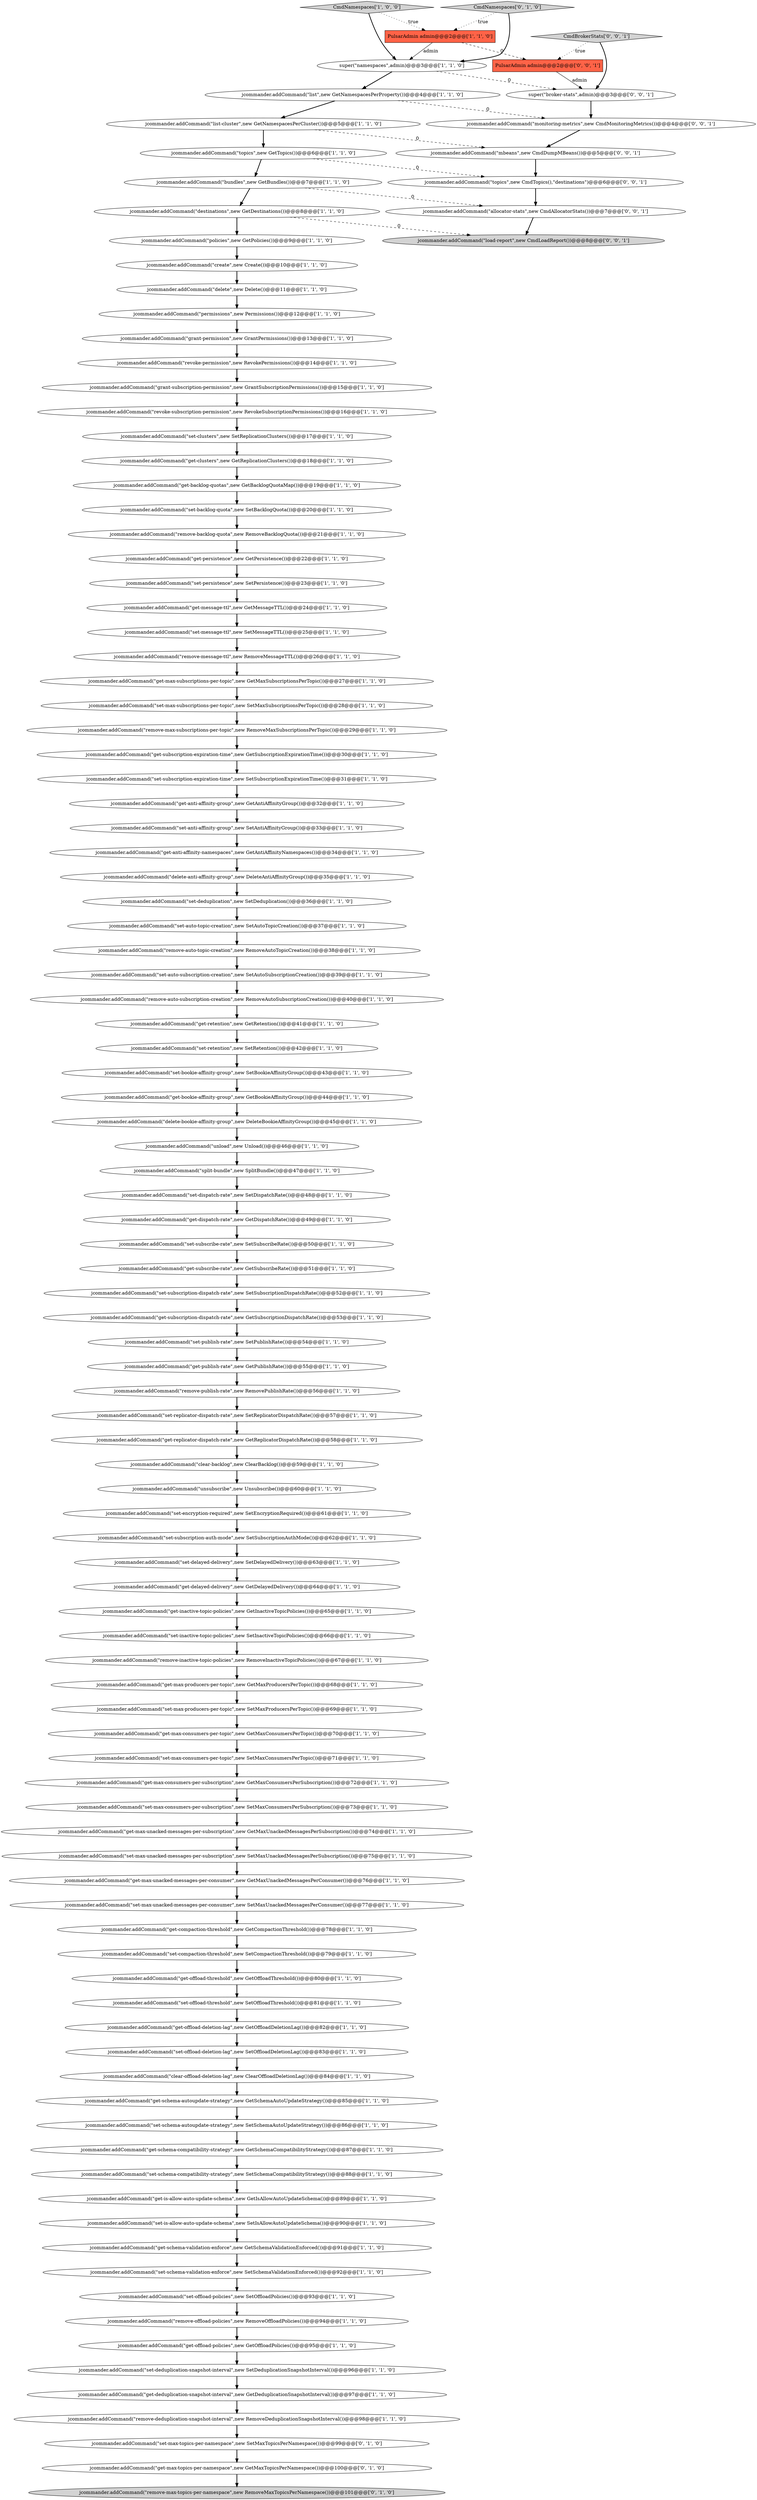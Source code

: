 digraph {
50 [style = filled, label = "jcommander.addCommand(\"destinations\",new GetDestinations())@@@8@@@['1', '1', '0']", fillcolor = white, shape = ellipse image = "AAA0AAABBB1BBB"];
69 [style = filled, label = "jcommander.addCommand(\"set-clusters\",new SetReplicationClusters())@@@17@@@['1', '1', '0']", fillcolor = white, shape = ellipse image = "AAA0AAABBB1BBB"];
77 [style = filled, label = "jcommander.addCommand(\"unsubscribe\",new Unsubscribe())@@@60@@@['1', '1', '0']", fillcolor = white, shape = ellipse image = "AAA0AAABBB1BBB"];
90 [style = filled, label = "jcommander.addCommand(\"get-replicator-dispatch-rate\",new GetReplicatorDispatchRate())@@@58@@@['1', '1', '0']", fillcolor = white, shape = ellipse image = "AAA0AAABBB1BBB"];
97 [style = filled, label = "jcommander.addCommand(\"set-max-subscriptions-per-topic\",new SetMaxSubscriptionsPerTopic())@@@28@@@['1', '1', '0']", fillcolor = white, shape = ellipse image = "AAA0AAABBB1BBB"];
89 [style = filled, label = "jcommander.addCommand(\"set-message-ttl\",new SetMessageTTL())@@@25@@@['1', '1', '0']", fillcolor = white, shape = ellipse image = "AAA0AAABBB1BBB"];
94 [style = filled, label = "jcommander.addCommand(\"list-cluster\",new GetNamespacesPerCluster())@@@5@@@['1', '1', '0']", fillcolor = white, shape = ellipse image = "AAA0AAABBB1BBB"];
42 [style = filled, label = "jcommander.addCommand(\"get-schema-compatibility-strategy\",new GetSchemaCompatibilityStrategy())@@@87@@@['1', '1', '0']", fillcolor = white, shape = ellipse image = "AAA0AAABBB1BBB"];
87 [style = filled, label = "jcommander.addCommand(\"get-max-consumers-per-subscription\",new GetMaxConsumersPerSubscription())@@@72@@@['1', '1', '0']", fillcolor = white, shape = ellipse image = "AAA0AAABBB1BBB"];
52 [style = filled, label = "jcommander.addCommand(\"topics\",new GetTopics())@@@6@@@['1', '1', '0']", fillcolor = white, shape = ellipse image = "AAA0AAABBB1BBB"];
100 [style = filled, label = "jcommander.addCommand(\"set-max-topics-per-namespace\",new SetMaxTopicsPerNamespace())@@@99@@@['0', '1', '0']", fillcolor = white, shape = ellipse image = "AAA1AAABBB2BBB"];
72 [style = filled, label = "jcommander.addCommand(\"get-max-producers-per-topic\",new GetMaxProducersPerTopic())@@@68@@@['1', '1', '0']", fillcolor = white, shape = ellipse image = "AAA0AAABBB1BBB"];
34 [style = filled, label = "jcommander.addCommand(\"get-anti-affinity-namespaces\",new GetAntiAffinityNamespaces())@@@34@@@['1', '1', '0']", fillcolor = white, shape = ellipse image = "AAA0AAABBB1BBB"];
53 [style = filled, label = "jcommander.addCommand(\"set-deduplication-snapshot-interval\",new SetDeduplicationSnapshotInterval())@@@96@@@['1', '1', '0']", fillcolor = white, shape = ellipse image = "AAA0AAABBB1BBB"];
35 [style = filled, label = "jcommander.addCommand(\"split-bundle\",new SplitBundle())@@@47@@@['1', '1', '0']", fillcolor = white, shape = ellipse image = "AAA0AAABBB1BBB"];
39 [style = filled, label = "jcommander.addCommand(\"get-schema-validation-enforce\",new GetSchemaValidationEnforced())@@@91@@@['1', '1', '0']", fillcolor = white, shape = ellipse image = "AAA0AAABBB1BBB"];
73 [style = filled, label = "jcommander.addCommand(\"get-bookie-affinity-group\",new GetBookieAffinityGroup())@@@44@@@['1', '1', '0']", fillcolor = white, shape = ellipse image = "AAA0AAABBB1BBB"];
19 [style = filled, label = "jcommander.addCommand(\"set-max-unacked-messages-per-consumer\",new SetMaxUnackedMessagesPerConsumer())@@@77@@@['1', '1', '0']", fillcolor = white, shape = ellipse image = "AAA0AAABBB1BBB"];
64 [style = filled, label = "jcommander.addCommand(\"set-subscribe-rate\",new SetSubscribeRate())@@@50@@@['1', '1', '0']", fillcolor = white, shape = ellipse image = "AAA0AAABBB1BBB"];
30 [style = filled, label = "jcommander.addCommand(\"set-offload-threshold\",new SetOffloadThreshold())@@@81@@@['1', '1', '0']", fillcolor = white, shape = ellipse image = "AAA0AAABBB1BBB"];
47 [style = filled, label = "jcommander.addCommand(\"set-inactive-topic-policies\",new SetInactiveTopicPolicies())@@@66@@@['1', '1', '0']", fillcolor = white, shape = ellipse image = "AAA0AAABBB1BBB"];
60 [style = filled, label = "jcommander.addCommand(\"permissions\",new Permissions())@@@12@@@['1', '1', '0']", fillcolor = white, shape = ellipse image = "AAA0AAABBB1BBB"];
31 [style = filled, label = "jcommander.addCommand(\"clear-offload-deletion-lag\",new ClearOffloadDeletionLag())@@@84@@@['1', '1', '0']", fillcolor = white, shape = ellipse image = "AAA0AAABBB1BBB"];
26 [style = filled, label = "jcommander.addCommand(\"set-subscription-expiration-time\",new SetSubscriptionExpirationTime())@@@31@@@['1', '1', '0']", fillcolor = white, shape = ellipse image = "AAA0AAABBB1BBB"];
10 [style = filled, label = "jcommander.addCommand(\"get-offload-threshold\",new GetOffloadThreshold())@@@80@@@['1', '1', '0']", fillcolor = white, shape = ellipse image = "AAA0AAABBB1BBB"];
57 [style = filled, label = "jcommander.addCommand(\"get-dispatch-rate\",new GetDispatchRate())@@@49@@@['1', '1', '0']", fillcolor = white, shape = ellipse image = "AAA0AAABBB1BBB"];
16 [style = filled, label = "jcommander.addCommand(\"get-compaction-threshold\",new GetCompactionThreshold())@@@78@@@['1', '1', '0']", fillcolor = white, shape = ellipse image = "AAA0AAABBB1BBB"];
48 [style = filled, label = "jcommander.addCommand(\"remove-deduplication-snapshot-interval\",new RemoveDeduplicationSnapshotInterval())@@@98@@@['1', '1', '0']", fillcolor = white, shape = ellipse image = "AAA0AAABBB1BBB"];
68 [style = filled, label = "jcommander.addCommand(\"remove-message-ttl\",new RemoveMessageTTL())@@@26@@@['1', '1', '0']", fillcolor = white, shape = ellipse image = "AAA0AAABBB1BBB"];
4 [style = filled, label = "jcommander.addCommand(\"set-schema-autoupdate-strategy\",new SetSchemaAutoUpdateStrategy())@@@86@@@['1', '1', '0']", fillcolor = white, shape = ellipse image = "AAA0AAABBB1BBB"];
46 [style = filled, label = "PulsarAdmin admin@@@2@@@['1', '1', '0']", fillcolor = tomato, shape = box image = "AAA0AAABBB1BBB"];
67 [style = filled, label = "jcommander.addCommand(\"remove-inactive-topic-policies\",new RemoveInactiveTopicPolicies())@@@67@@@['1', '1', '0']", fillcolor = white, shape = ellipse image = "AAA0AAABBB1BBB"];
102 [style = filled, label = "PulsarAdmin admin@@@2@@@['0', '0', '1']", fillcolor = tomato, shape = box image = "AAA0AAABBB3BBB"];
25 [style = filled, label = "jcommander.addCommand(\"set-is-allow-auto-update-schema\",new SetIsAllowAutoUpdateSchema())@@@90@@@['1', '1', '0']", fillcolor = white, shape = ellipse image = "AAA0AAABBB1BBB"];
106 [style = filled, label = "super(\"broker-stats\",admin)@@@3@@@['0', '0', '1']", fillcolor = white, shape = ellipse image = "AAA0AAABBB3BBB"];
41 [style = filled, label = "jcommander.addCommand(\"bundles\",new GetBundles())@@@7@@@['1', '1', '0']", fillcolor = white, shape = ellipse image = "AAA0AAABBB1BBB"];
5 [style = filled, label = "jcommander.addCommand(\"get-offload-deletion-lag\",new GetOffloadDeletionLag())@@@82@@@['1', '1', '0']", fillcolor = white, shape = ellipse image = "AAA0AAABBB1BBB"];
86 [style = filled, label = "jcommander.addCommand(\"get-is-allow-auto-update-schema\",new GetIsAllowAutoUpdateSchema())@@@89@@@['1', '1', '0']", fillcolor = white, shape = ellipse image = "AAA0AAABBB1BBB"];
17 [style = filled, label = "jcommander.addCommand(\"set-retention\",new SetRetention())@@@42@@@['1', '1', '0']", fillcolor = white, shape = ellipse image = "AAA0AAABBB1BBB"];
21 [style = filled, label = "jcommander.addCommand(\"remove-max-subscriptions-per-topic\",new RemoveMaxSubscriptionsPerTopic())@@@29@@@['1', '1', '0']", fillcolor = white, shape = ellipse image = "AAA0AAABBB1BBB"];
6 [style = filled, label = "jcommander.addCommand(\"set-dispatch-rate\",new SetDispatchRate())@@@48@@@['1', '1', '0']", fillcolor = white, shape = ellipse image = "AAA0AAABBB1BBB"];
85 [style = filled, label = "jcommander.addCommand(\"set-auto-topic-creation\",new SetAutoTopicCreation())@@@37@@@['1', '1', '0']", fillcolor = white, shape = ellipse image = "AAA0AAABBB1BBB"];
92 [style = filled, label = "jcommander.addCommand(\"get-backlog-quotas\",new GetBacklogQuotaMap())@@@19@@@['1', '1', '0']", fillcolor = white, shape = ellipse image = "AAA0AAABBB1BBB"];
75 [style = filled, label = "jcommander.addCommand(\"remove-backlog-quota\",new RemoveBacklogQuota())@@@21@@@['1', '1', '0']", fillcolor = white, shape = ellipse image = "AAA0AAABBB1BBB"];
49 [style = filled, label = "jcommander.addCommand(\"get-persistence\",new GetPersistence())@@@22@@@['1', '1', '0']", fillcolor = white, shape = ellipse image = "AAA0AAABBB1BBB"];
14 [style = filled, label = "jcommander.addCommand(\"set-encryption-required\",new SetEncryptionRequired())@@@61@@@['1', '1', '0']", fillcolor = white, shape = ellipse image = "AAA0AAABBB1BBB"];
93 [style = filled, label = "jcommander.addCommand(\"set-delayed-delivery\",new SetDelayedDelivery())@@@63@@@['1', '1', '0']", fillcolor = white, shape = ellipse image = "AAA0AAABBB1BBB"];
61 [style = filled, label = "jcommander.addCommand(\"set-offload-deletion-lag\",new SetOffloadDeletionLag())@@@83@@@['1', '1', '0']", fillcolor = white, shape = ellipse image = "AAA0AAABBB1BBB"];
88 [style = filled, label = "jcommander.addCommand(\"set-deduplication\",new SetDeduplication())@@@36@@@['1', '1', '0']", fillcolor = white, shape = ellipse image = "AAA0AAABBB1BBB"];
27 [style = filled, label = "jcommander.addCommand(\"get-max-unacked-messages-per-consumer\",new GetMaxUnackedMessagesPerConsumer())@@@76@@@['1', '1', '0']", fillcolor = white, shape = ellipse image = "AAA0AAABBB1BBB"];
18 [style = filled, label = "jcommander.addCommand(\"delete\",new Delete())@@@11@@@['1', '1', '0']", fillcolor = white, shape = ellipse image = "AAA0AAABBB1BBB"];
95 [style = filled, label = "jcommander.addCommand(\"set-anti-affinity-group\",new SetAntiAffinityGroup())@@@33@@@['1', '1', '0']", fillcolor = white, shape = ellipse image = "AAA0AAABBB1BBB"];
58 [style = filled, label = "jcommander.addCommand(\"set-offload-policies\",new SetOffloadPolicies())@@@93@@@['1', '1', '0']", fillcolor = white, shape = ellipse image = "AAA0AAABBB1BBB"];
15 [style = filled, label = "jcommander.addCommand(\"set-max-unacked-messages-per-subscription\",new SetMaxUnackedMessagesPerSubscription())@@@75@@@['1', '1', '0']", fillcolor = white, shape = ellipse image = "AAA0AAABBB1BBB"];
65 [style = filled, label = "jcommander.addCommand(\"set-max-producers-per-topic\",new SetMaxProducersPerTopic())@@@69@@@['1', '1', '0']", fillcolor = white, shape = ellipse image = "AAA0AAABBB1BBB"];
20 [style = filled, label = "jcommander.addCommand(\"set-subscription-dispatch-rate\",new SetSubscriptionDispatchRate())@@@52@@@['1', '1', '0']", fillcolor = white, shape = ellipse image = "AAA0AAABBB1BBB"];
66 [style = filled, label = "jcommander.addCommand(\"set-publish-rate\",new SetPublishRate())@@@54@@@['1', '1', '0']", fillcolor = white, shape = ellipse image = "AAA0AAABBB1BBB"];
101 [style = filled, label = "jcommander.addCommand(\"remove-max-topics-per-namespace\",new RemoveMaxTopicsPerNamespace())@@@101@@@['0', '1', '0']", fillcolor = lightgray, shape = ellipse image = "AAA1AAABBB2BBB"];
3 [style = filled, label = "jcommander.addCommand(\"policies\",new GetPolicies())@@@9@@@['1', '1', '0']", fillcolor = white, shape = ellipse image = "AAA0AAABBB1BBB"];
8 [style = filled, label = "jcommander.addCommand(\"create\",new Create())@@@10@@@['1', '1', '0']", fillcolor = white, shape = ellipse image = "AAA0AAABBB1BBB"];
45 [style = filled, label = "jcommander.addCommand(\"get-offload-policies\",new GetOffloadPolicies())@@@95@@@['1', '1', '0']", fillcolor = white, shape = ellipse image = "AAA0AAABBB1BBB"];
71 [style = filled, label = "jcommander.addCommand(\"set-max-consumers-per-topic\",new SetMaxConsumersPerTopic())@@@71@@@['1', '1', '0']", fillcolor = white, shape = ellipse image = "AAA0AAABBB1BBB"];
24 [style = filled, label = "jcommander.addCommand(\"get-message-ttl\",new GetMessageTTL())@@@24@@@['1', '1', '0']", fillcolor = white, shape = ellipse image = "AAA0AAABBB1BBB"];
79 [style = filled, label = "jcommander.addCommand(\"get-retention\",new GetRetention())@@@41@@@['1', '1', '0']", fillcolor = white, shape = ellipse image = "AAA0AAABBB1BBB"];
40 [style = filled, label = "jcommander.addCommand(\"get-max-subscriptions-per-topic\",new GetMaxSubscriptionsPerTopic())@@@27@@@['1', '1', '0']", fillcolor = white, shape = ellipse image = "AAA0AAABBB1BBB"];
38 [style = filled, label = "jcommander.addCommand(\"get-deduplication-snapshot-interval\",new GetDeduplicationSnapshotInterval())@@@97@@@['1', '1', '0']", fillcolor = white, shape = ellipse image = "AAA0AAABBB1BBB"];
59 [style = filled, label = "jcommander.addCommand(\"set-schema-validation-enforce\",new SetSchemaValidationEnforced())@@@92@@@['1', '1', '0']", fillcolor = white, shape = ellipse image = "AAA0AAABBB1BBB"];
81 [style = filled, label = "jcommander.addCommand(\"delete-bookie-affinity-group\",new DeleteBookieAffinityGroup())@@@45@@@['1', '1', '0']", fillcolor = white, shape = ellipse image = "AAA0AAABBB1BBB"];
13 [style = filled, label = "jcommander.addCommand(\"set-subscription-auth-mode\",new SetSubscriptionAuthMode())@@@62@@@['1', '1', '0']", fillcolor = white, shape = ellipse image = "AAA0AAABBB1BBB"];
76 [style = filled, label = "jcommander.addCommand(\"set-max-consumers-per-subscription\",new SetMaxConsumersPerSubscription())@@@73@@@['1', '1', '0']", fillcolor = white, shape = ellipse image = "AAA0AAABBB1BBB"];
29 [style = filled, label = "jcommander.addCommand(\"set-compaction-threshold\",new SetCompactionThreshold())@@@79@@@['1', '1', '0']", fillcolor = white, shape = ellipse image = "AAA0AAABBB1BBB"];
1 [style = filled, label = "jcommander.addCommand(\"remove-auto-subscription-creation\",new RemoveAutoSubscriptionCreation())@@@40@@@['1', '1', '0']", fillcolor = white, shape = ellipse image = "AAA0AAABBB1BBB"];
12 [style = filled, label = "jcommander.addCommand(\"grant-subscription-permission\",new GrantSubscriptionPermissions())@@@15@@@['1', '1', '0']", fillcolor = white, shape = ellipse image = "AAA0AAABBB1BBB"];
108 [style = filled, label = "jcommander.addCommand(\"mbeans\",new CmdDumpMBeans())@@@5@@@['0', '0', '1']", fillcolor = white, shape = ellipse image = "AAA0AAABBB3BBB"];
23 [style = filled, label = "jcommander.addCommand(\"get-subscription-expiration-time\",new GetSubscriptionExpirationTime())@@@30@@@['1', '1', '0']", fillcolor = white, shape = ellipse image = "AAA0AAABBB1BBB"];
91 [style = filled, label = "jcommander.addCommand(\"revoke-permission\",new RevokePermissions())@@@14@@@['1', '1', '0']", fillcolor = white, shape = ellipse image = "AAA0AAABBB1BBB"];
56 [style = filled, label = "jcommander.addCommand(\"unload\",new Unload())@@@46@@@['1', '1', '0']", fillcolor = white, shape = ellipse image = "AAA0AAABBB1BBB"];
55 [style = filled, label = "jcommander.addCommand(\"set-bookie-affinity-group\",new SetBookieAffinityGroup())@@@43@@@['1', '1', '0']", fillcolor = white, shape = ellipse image = "AAA0AAABBB1BBB"];
70 [style = filled, label = "jcommander.addCommand(\"get-inactive-topic-policies\",new GetInactiveTopicPolicies())@@@65@@@['1', '1', '0']", fillcolor = white, shape = ellipse image = "AAA0AAABBB1BBB"];
37 [style = filled, label = "jcommander.addCommand(\"revoke-subscription-permission\",new RevokeSubscriptionPermissions())@@@16@@@['1', '1', '0']", fillcolor = white, shape = ellipse image = "AAA0AAABBB1BBB"];
74 [style = filled, label = "jcommander.addCommand(\"set-replicator-dispatch-rate\",new SetReplicatorDispatchRate())@@@57@@@['1', '1', '0']", fillcolor = white, shape = ellipse image = "AAA0AAABBB1BBB"];
0 [style = filled, label = "jcommander.addCommand(\"set-persistence\",new SetPersistence())@@@23@@@['1', '1', '0']", fillcolor = white, shape = ellipse image = "AAA0AAABBB1BBB"];
83 [style = filled, label = "jcommander.addCommand(\"clear-backlog\",new ClearBacklog())@@@59@@@['1', '1', '0']", fillcolor = white, shape = ellipse image = "AAA0AAABBB1BBB"];
32 [style = filled, label = "jcommander.addCommand(\"get-anti-affinity-group\",new GetAntiAffinityGroup())@@@32@@@['1', '1', '0']", fillcolor = white, shape = ellipse image = "AAA0AAABBB1BBB"];
103 [style = filled, label = "jcommander.addCommand(\"topics\",new CmdTopics(),\"destinations\")@@@6@@@['0', '0', '1']", fillcolor = white, shape = ellipse image = "AAA0AAABBB3BBB"];
80 [style = filled, label = "CmdNamespaces['1', '0', '0']", fillcolor = lightgray, shape = diamond image = "AAA0AAABBB1BBB"];
99 [style = filled, label = "jcommander.addCommand(\"get-max-topics-per-namespace\",new GetMaxTopicsPerNamespace())@@@100@@@['0', '1', '0']", fillcolor = white, shape = ellipse image = "AAA1AAABBB2BBB"];
43 [style = filled, label = "jcommander.addCommand(\"remove-offload-policies\",new RemoveOffloadPolicies())@@@94@@@['1', '1', '0']", fillcolor = white, shape = ellipse image = "AAA0AAABBB1BBB"];
33 [style = filled, label = "jcommander.addCommand(\"list\",new GetNamespacesPerProperty())@@@4@@@['1', '1', '0']", fillcolor = white, shape = ellipse image = "AAA0AAABBB1BBB"];
107 [style = filled, label = "CmdBrokerStats['0', '0', '1']", fillcolor = lightgray, shape = diamond image = "AAA0AAABBB3BBB"];
2 [style = filled, label = "jcommander.addCommand(\"get-subscribe-rate\",new GetSubscribeRate())@@@51@@@['1', '1', '0']", fillcolor = white, shape = ellipse image = "AAA0AAABBB1BBB"];
9 [style = filled, label = "jcommander.addCommand(\"remove-auto-topic-creation\",new RemoveAutoTopicCreation())@@@38@@@['1', '1', '0']", fillcolor = white, shape = ellipse image = "AAA0AAABBB1BBB"];
22 [style = filled, label = "jcommander.addCommand(\"grant-permission\",new GrantPermissions())@@@13@@@['1', '1', '0']", fillcolor = white, shape = ellipse image = "AAA0AAABBB1BBB"];
11 [style = filled, label = "jcommander.addCommand(\"get-max-unacked-messages-per-subscription\",new GetMaxUnackedMessagesPerSubscription())@@@74@@@['1', '1', '0']", fillcolor = white, shape = ellipse image = "AAA0AAABBB1BBB"];
98 [style = filled, label = "CmdNamespaces['0', '1', '0']", fillcolor = lightgray, shape = diamond image = "AAA0AAABBB2BBB"];
96 [style = filled, label = "jcommander.addCommand(\"get-publish-rate\",new GetPublishRate())@@@55@@@['1', '1', '0']", fillcolor = white, shape = ellipse image = "AAA0AAABBB1BBB"];
62 [style = filled, label = "jcommander.addCommand(\"set-auto-subscription-creation\",new SetAutoSubscriptionCreation())@@@39@@@['1', '1', '0']", fillcolor = white, shape = ellipse image = "AAA0AAABBB1BBB"];
105 [style = filled, label = "jcommander.addCommand(\"load-report\",new CmdLoadReport())@@@8@@@['0', '0', '1']", fillcolor = lightgray, shape = ellipse image = "AAA0AAABBB3BBB"];
84 [style = filled, label = "jcommander.addCommand(\"delete-anti-affinity-group\",new DeleteAntiAffinityGroup())@@@35@@@['1', '1', '0']", fillcolor = white, shape = ellipse image = "AAA0AAABBB1BBB"];
7 [style = filled, label = "super(\"namespaces\",admin)@@@3@@@['1', '1', '0']", fillcolor = white, shape = ellipse image = "AAA0AAABBB1BBB"];
36 [style = filled, label = "jcommander.addCommand(\"set-schema-compatibility-strategy\",new SetSchemaCompatibilityStrategy())@@@88@@@['1', '1', '0']", fillcolor = white, shape = ellipse image = "AAA0AAABBB1BBB"];
44 [style = filled, label = "jcommander.addCommand(\"get-max-consumers-per-topic\",new GetMaxConsumersPerTopic())@@@70@@@['1', '1', '0']", fillcolor = white, shape = ellipse image = "AAA0AAABBB1BBB"];
78 [style = filled, label = "jcommander.addCommand(\"get-clusters\",new GetReplicationClusters())@@@18@@@['1', '1', '0']", fillcolor = white, shape = ellipse image = "AAA0AAABBB1BBB"];
28 [style = filled, label = "jcommander.addCommand(\"get-delayed-delivery\",new GetDelayedDelivery())@@@64@@@['1', '1', '0']", fillcolor = white, shape = ellipse image = "AAA0AAABBB1BBB"];
54 [style = filled, label = "jcommander.addCommand(\"get-schema-autoupdate-strategy\",new GetSchemaAutoUpdateStrategy())@@@85@@@['1', '1', '0']", fillcolor = white, shape = ellipse image = "AAA0AAABBB1BBB"];
82 [style = filled, label = "jcommander.addCommand(\"set-backlog-quota\",new SetBacklogQuota())@@@20@@@['1', '1', '0']", fillcolor = white, shape = ellipse image = "AAA0AAABBB1BBB"];
51 [style = filled, label = "jcommander.addCommand(\"remove-publish-rate\",new RemovePublishRate())@@@56@@@['1', '1', '0']", fillcolor = white, shape = ellipse image = "AAA0AAABBB1BBB"];
63 [style = filled, label = "jcommander.addCommand(\"get-subscription-dispatch-rate\",new GetSubscriptionDispatchRate())@@@53@@@['1', '1', '0']", fillcolor = white, shape = ellipse image = "AAA0AAABBB1BBB"];
109 [style = filled, label = "jcommander.addCommand(\"allocator-stats\",new CmdAllocatorStats())@@@7@@@['0', '0', '1']", fillcolor = white, shape = ellipse image = "AAA0AAABBB3BBB"];
104 [style = filled, label = "jcommander.addCommand(\"monitoring-metrics\",new CmdMonitoringMetrics())@@@4@@@['0', '0', '1']", fillcolor = white, shape = ellipse image = "AAA0AAABBB3BBB"];
109->105 [style = bold, label=""];
31->54 [style = bold, label=""];
107->102 [style = dotted, label="true"];
4->42 [style = bold, label=""];
43->45 [style = bold, label=""];
90->83 [style = bold, label=""];
75->49 [style = bold, label=""];
10->30 [style = bold, label=""];
70->47 [style = bold, label=""];
73->81 [style = bold, label=""];
92->82 [style = bold, label=""];
85->9 [style = bold, label=""];
6->57 [style = bold, label=""];
58->43 [style = bold, label=""];
52->103 [style = dashed, label="0"];
56->35 [style = bold, label=""];
83->77 [style = bold, label=""];
32->95 [style = bold, label=""];
33->104 [style = dashed, label="0"];
13->93 [style = bold, label=""];
104->108 [style = bold, label=""];
93->28 [style = bold, label=""];
28->70 [style = bold, label=""];
66->96 [style = bold, label=""];
59->58 [style = bold, label=""];
27->19 [style = bold, label=""];
22->91 [style = bold, label=""];
44->71 [style = bold, label=""];
35->6 [style = bold, label=""];
77->14 [style = bold, label=""];
79->17 [style = bold, label=""];
102->106 [style = solid, label="admin"];
98->46 [style = dotted, label="true"];
97->21 [style = bold, label=""];
47->67 [style = bold, label=""];
14->13 [style = bold, label=""];
12->37 [style = bold, label=""];
41->109 [style = dashed, label="0"];
65->44 [style = bold, label=""];
7->106 [style = dashed, label="0"];
107->106 [style = bold, label=""];
23->26 [style = bold, label=""];
8->18 [style = bold, label=""];
63->66 [style = bold, label=""];
54->4 [style = bold, label=""];
53->38 [style = bold, label=""];
71->87 [style = bold, label=""];
26->32 [style = bold, label=""];
1->79 [style = bold, label=""];
3->8 [style = bold, label=""];
38->48 [style = bold, label=""];
5->61 [style = bold, label=""];
49->0 [style = bold, label=""];
29->10 [style = bold, label=""];
46->102 [style = dashed, label="0"];
50->3 [style = bold, label=""];
37->69 [style = bold, label=""];
68->40 [style = bold, label=""];
78->92 [style = bold, label=""];
80->46 [style = dotted, label="true"];
57->64 [style = bold, label=""];
39->59 [style = bold, label=""];
17->55 [style = bold, label=""];
72->65 [style = bold, label=""];
69->78 [style = bold, label=""];
7->33 [style = bold, label=""];
51->74 [style = bold, label=""];
62->1 [style = bold, label=""];
108->103 [style = bold, label=""];
67->72 [style = bold, label=""];
11->15 [style = bold, label=""];
74->90 [style = bold, label=""];
45->53 [style = bold, label=""];
0->24 [style = bold, label=""];
100->99 [style = bold, label=""];
16->29 [style = bold, label=""];
88->85 [style = bold, label=""];
19->16 [style = bold, label=""];
94->108 [style = dashed, label="0"];
91->12 [style = bold, label=""];
33->94 [style = bold, label=""];
20->63 [style = bold, label=""];
40->97 [style = bold, label=""];
18->60 [style = bold, label=""];
50->105 [style = dashed, label="0"];
42->36 [style = bold, label=""];
98->7 [style = bold, label=""];
89->68 [style = bold, label=""];
60->22 [style = bold, label=""];
103->109 [style = bold, label=""];
46->7 [style = solid, label="admin"];
84->88 [style = bold, label=""];
55->73 [style = bold, label=""];
9->62 [style = bold, label=""];
24->89 [style = bold, label=""];
61->31 [style = bold, label=""];
36->86 [style = bold, label=""];
96->51 [style = bold, label=""];
41->50 [style = bold, label=""];
76->11 [style = bold, label=""];
25->39 [style = bold, label=""];
15->27 [style = bold, label=""];
87->76 [style = bold, label=""];
34->84 [style = bold, label=""];
64->2 [style = bold, label=""];
86->25 [style = bold, label=""];
106->104 [style = bold, label=""];
2->20 [style = bold, label=""];
52->41 [style = bold, label=""];
30->5 [style = bold, label=""];
94->52 [style = bold, label=""];
82->75 [style = bold, label=""];
95->34 [style = bold, label=""];
48->100 [style = bold, label=""];
21->23 [style = bold, label=""];
99->101 [style = bold, label=""];
80->7 [style = bold, label=""];
81->56 [style = bold, label=""];
}
